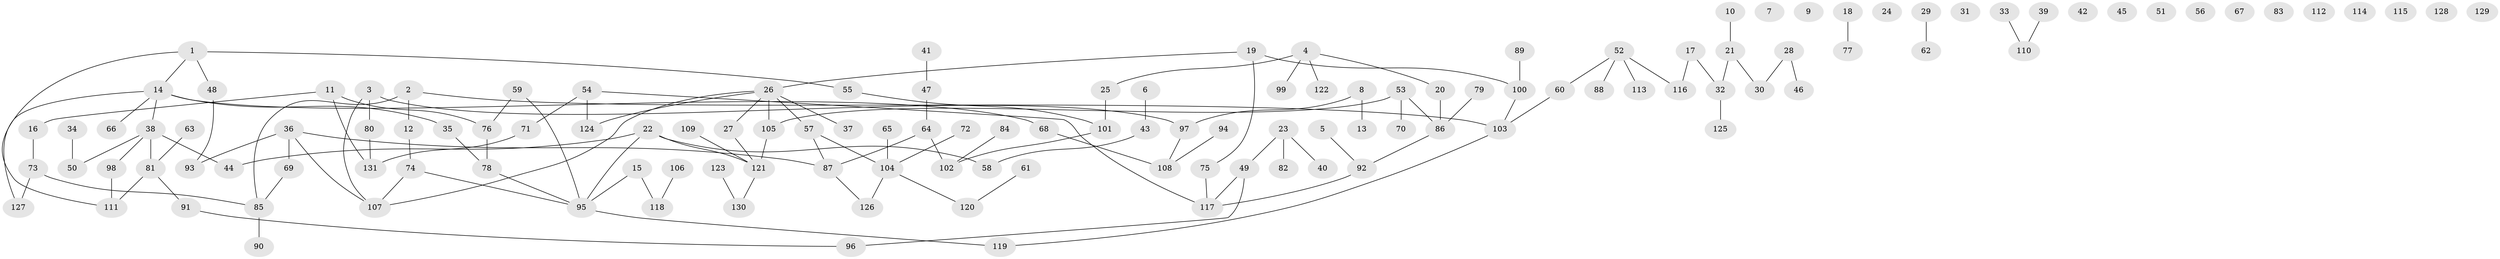 // coarse degree distribution, {4: 0.12244897959183673, 1: 0.24489795918367346, 3: 0.22448979591836735, 5: 0.08163265306122448, 2: 0.2653061224489796, 6: 0.04081632653061224, 7: 0.02040816326530612}
// Generated by graph-tools (version 1.1) at 2025/35/03/04/25 23:35:53]
// undirected, 131 vertices, 134 edges
graph export_dot {
  node [color=gray90,style=filled];
  1;
  2;
  3;
  4;
  5;
  6;
  7;
  8;
  9;
  10;
  11;
  12;
  13;
  14;
  15;
  16;
  17;
  18;
  19;
  20;
  21;
  22;
  23;
  24;
  25;
  26;
  27;
  28;
  29;
  30;
  31;
  32;
  33;
  34;
  35;
  36;
  37;
  38;
  39;
  40;
  41;
  42;
  43;
  44;
  45;
  46;
  47;
  48;
  49;
  50;
  51;
  52;
  53;
  54;
  55;
  56;
  57;
  58;
  59;
  60;
  61;
  62;
  63;
  64;
  65;
  66;
  67;
  68;
  69;
  70;
  71;
  72;
  73;
  74;
  75;
  76;
  77;
  78;
  79;
  80;
  81;
  82;
  83;
  84;
  85;
  86;
  87;
  88;
  89;
  90;
  91;
  92;
  93;
  94;
  95;
  96;
  97;
  98;
  99;
  100;
  101;
  102;
  103;
  104;
  105;
  106;
  107;
  108;
  109;
  110;
  111;
  112;
  113;
  114;
  115;
  116;
  117;
  118;
  119;
  120;
  121;
  122;
  123;
  124;
  125;
  126;
  127;
  128;
  129;
  130;
  131;
  1 -- 14;
  1 -- 48;
  1 -- 55;
  1 -- 111;
  2 -- 12;
  2 -- 85;
  2 -- 103;
  3 -- 80;
  3 -- 97;
  3 -- 107;
  4 -- 20;
  4 -- 25;
  4 -- 99;
  4 -- 122;
  5 -- 92;
  6 -- 43;
  8 -- 13;
  8 -- 97;
  10 -- 21;
  11 -- 16;
  11 -- 76;
  11 -- 131;
  12 -- 74;
  14 -- 35;
  14 -- 38;
  14 -- 66;
  14 -- 68;
  14 -- 127;
  15 -- 95;
  15 -- 118;
  16 -- 73;
  17 -- 32;
  17 -- 116;
  18 -- 77;
  19 -- 26;
  19 -- 75;
  19 -- 100;
  20 -- 86;
  21 -- 30;
  21 -- 32;
  22 -- 44;
  22 -- 58;
  22 -- 95;
  22 -- 121;
  23 -- 40;
  23 -- 49;
  23 -- 82;
  25 -- 101;
  26 -- 27;
  26 -- 37;
  26 -- 57;
  26 -- 105;
  26 -- 107;
  26 -- 124;
  27 -- 121;
  28 -- 30;
  28 -- 46;
  29 -- 62;
  32 -- 125;
  33 -- 110;
  34 -- 50;
  35 -- 78;
  36 -- 69;
  36 -- 87;
  36 -- 93;
  36 -- 107;
  38 -- 44;
  38 -- 50;
  38 -- 81;
  38 -- 98;
  39 -- 110;
  41 -- 47;
  43 -- 58;
  47 -- 64;
  48 -- 93;
  49 -- 96;
  49 -- 117;
  52 -- 60;
  52 -- 88;
  52 -- 113;
  52 -- 116;
  53 -- 70;
  53 -- 86;
  53 -- 105;
  54 -- 71;
  54 -- 117;
  54 -- 124;
  55 -- 101;
  57 -- 87;
  57 -- 104;
  59 -- 76;
  59 -- 95;
  60 -- 103;
  61 -- 120;
  63 -- 81;
  64 -- 87;
  64 -- 102;
  65 -- 104;
  68 -- 108;
  69 -- 85;
  71 -- 131;
  72 -- 104;
  73 -- 85;
  73 -- 127;
  74 -- 95;
  74 -- 107;
  75 -- 117;
  76 -- 78;
  78 -- 95;
  79 -- 86;
  80 -- 131;
  81 -- 91;
  81 -- 111;
  84 -- 102;
  85 -- 90;
  86 -- 92;
  87 -- 126;
  89 -- 100;
  91 -- 96;
  92 -- 117;
  94 -- 108;
  95 -- 119;
  97 -- 108;
  98 -- 111;
  100 -- 103;
  101 -- 102;
  103 -- 119;
  104 -- 120;
  104 -- 126;
  105 -- 121;
  106 -- 118;
  109 -- 121;
  121 -- 130;
  123 -- 130;
}
